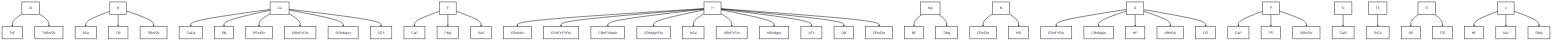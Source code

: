 ---
config:
      theme: redux
---
flowchart TD
        Al --> ThF
        Al --> ThRnFAr
        B --> BCa
        B --> TiB
        B --> TiRnFAr
        Ca --> CaCa
        Ca --> PB
        Ca --> PRnFAr
        Ca --> SiRnFYFAr
        Ca --> SiRnMgAr
        Ca --> SiTh
        F --> CaF
        F --> PMg
        F --> SiAl
        H --> CRnAlAr
        H --> CRnFYFYFAr
        H --> CRnFYMgAr
        H --> CRnMgYFAr
        H --> HCa
        H --> NRnFYFAr
        H --> NRnMgAr
        H --> NTh
        H --> OB
        H --> ORnFAr
        Mg --> BF
        Mg --> TiMg
        N --> CRnFAr
        N --> HSi
        O --> CRnFYFAr
        O --> CRnMgAr
        O --> HP
        O --> NRnFAr
        O --> OTi
        P --> CaP
        P --> PTi
        P --> SiRnFAr
        Si --> CaSi
        Th --> ThCa
        Ti --> BP
        Ti --> TiTi
        e --> HF
        e --> NAl
        e --> OMg